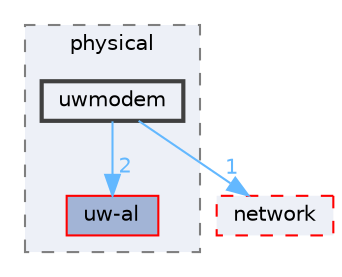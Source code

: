 digraph "uwmodem"
{
 // LATEX_PDF_SIZE
  bgcolor="transparent";
  edge [fontname=Helvetica,fontsize=10,labelfontname=Helvetica,labelfontsize=10];
  node [fontname=Helvetica,fontsize=10,shape=box,height=0.2,width=0.4];
  compound=true
  subgraph clusterdir_72e4c916a7f28a58468fd1f36d6e4463 {
    graph [ bgcolor="#edf0f7", pencolor="grey50", label="physical", fontname=Helvetica,fontsize=10 style="filled,dashed", URL="dir_72e4c916a7f28a58468fd1f36d6e4463.html",tooltip=""]
  dir_22f4f8ff8791849c68712423f6f475cc [label="uw-al", fillcolor="#a2b4d6", color="red", style="filled", URL="dir_22f4f8ff8791849c68712423f6f475cc.html",tooltip=""];
  dir_9dd89c4ae6c92e9fac380ce84ffcd40f [label="uwmodem", fillcolor="#edf0f7", color="grey25", style="filled,bold", URL="dir_9dd89c4ae6c92e9fac380ce84ffcd40f.html",tooltip=""];
  }
  dir_bce92bcee51198345c21c8b524b3c6a2 [label="network", fillcolor="#edf0f7", color="red", style="filled,dashed", URL="dir_bce92bcee51198345c21c8b524b3c6a2.html",tooltip=""];
  dir_9dd89c4ae6c92e9fac380ce84ffcd40f->dir_22f4f8ff8791849c68712423f6f475cc [headlabel="2", labeldistance=1.5 headhref="dir_000063_000030.html" href="dir_000063_000030.html" color="steelblue1" fontcolor="steelblue1"];
  dir_9dd89c4ae6c92e9fac380ce84ffcd40f->dir_bce92bcee51198345c21c8b524b3c6a2 [headlabel="1", labeldistance=1.5 headhref="dir_000063_000011.html" href="dir_000063_000011.html" color="steelblue1" fontcolor="steelblue1"];
}

